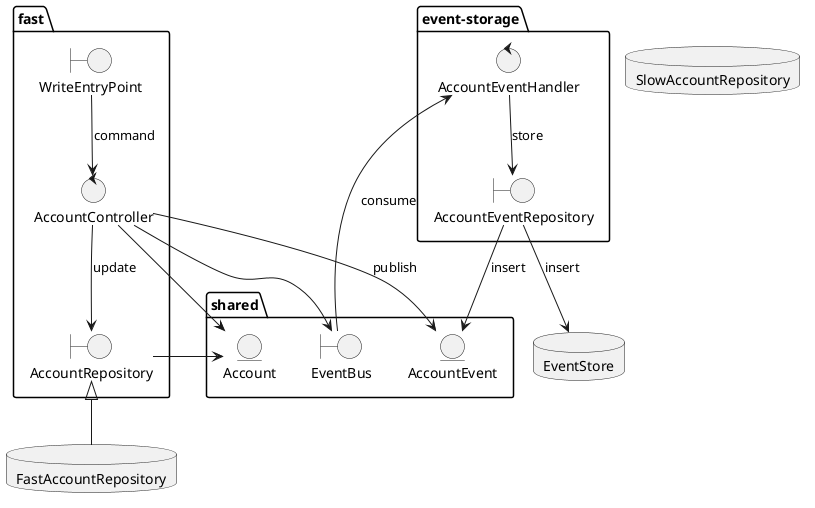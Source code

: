 @startuml ArchitectureAnalysis

package fast {
    boundary WriteEntryPoint
    control AccountController
    boundary AccountRepository
}

package shared {
    entity Account
    entity AccountEvent
    boundary EventBus
}

package event-storage {
    ' boundary ReadEntryPoint
    ' control ReadController
    control AccountEventHandler
    boundary AccountEventRepository
}

' boundary WriteEntryPoint
' boundary ReadEntryPoint
' control AccountController
' control ReadController
' boundary AccountEventRepository
' boundary AccountRepository
' boundary EventBus
' control AccountEventHandler
' entity Account
' entity AccountEvent

database EventStore {
    entity AccountEvent
}
database FastAccountRepository {
    entity AccountEvent
}
database SlowAccountRepository {
    entity AccountEvent
}

WriteEntryPoint --> AccountController : command
AccountController --> AccountRepository : update

AccountController --> Account
AccountController --> AccountEvent :publish
AccountController --> EventBus

AccountRepository -up-> Account

AccountEventRepository --> EventStore : insert
AccountEventRepository --> AccountEvent : insert

FastAccountRepository -up-|> AccountRepository
EventBus --> AccountEventHandler : consume
AccountEventHandler --> AccountEventRepository : store

@enduml